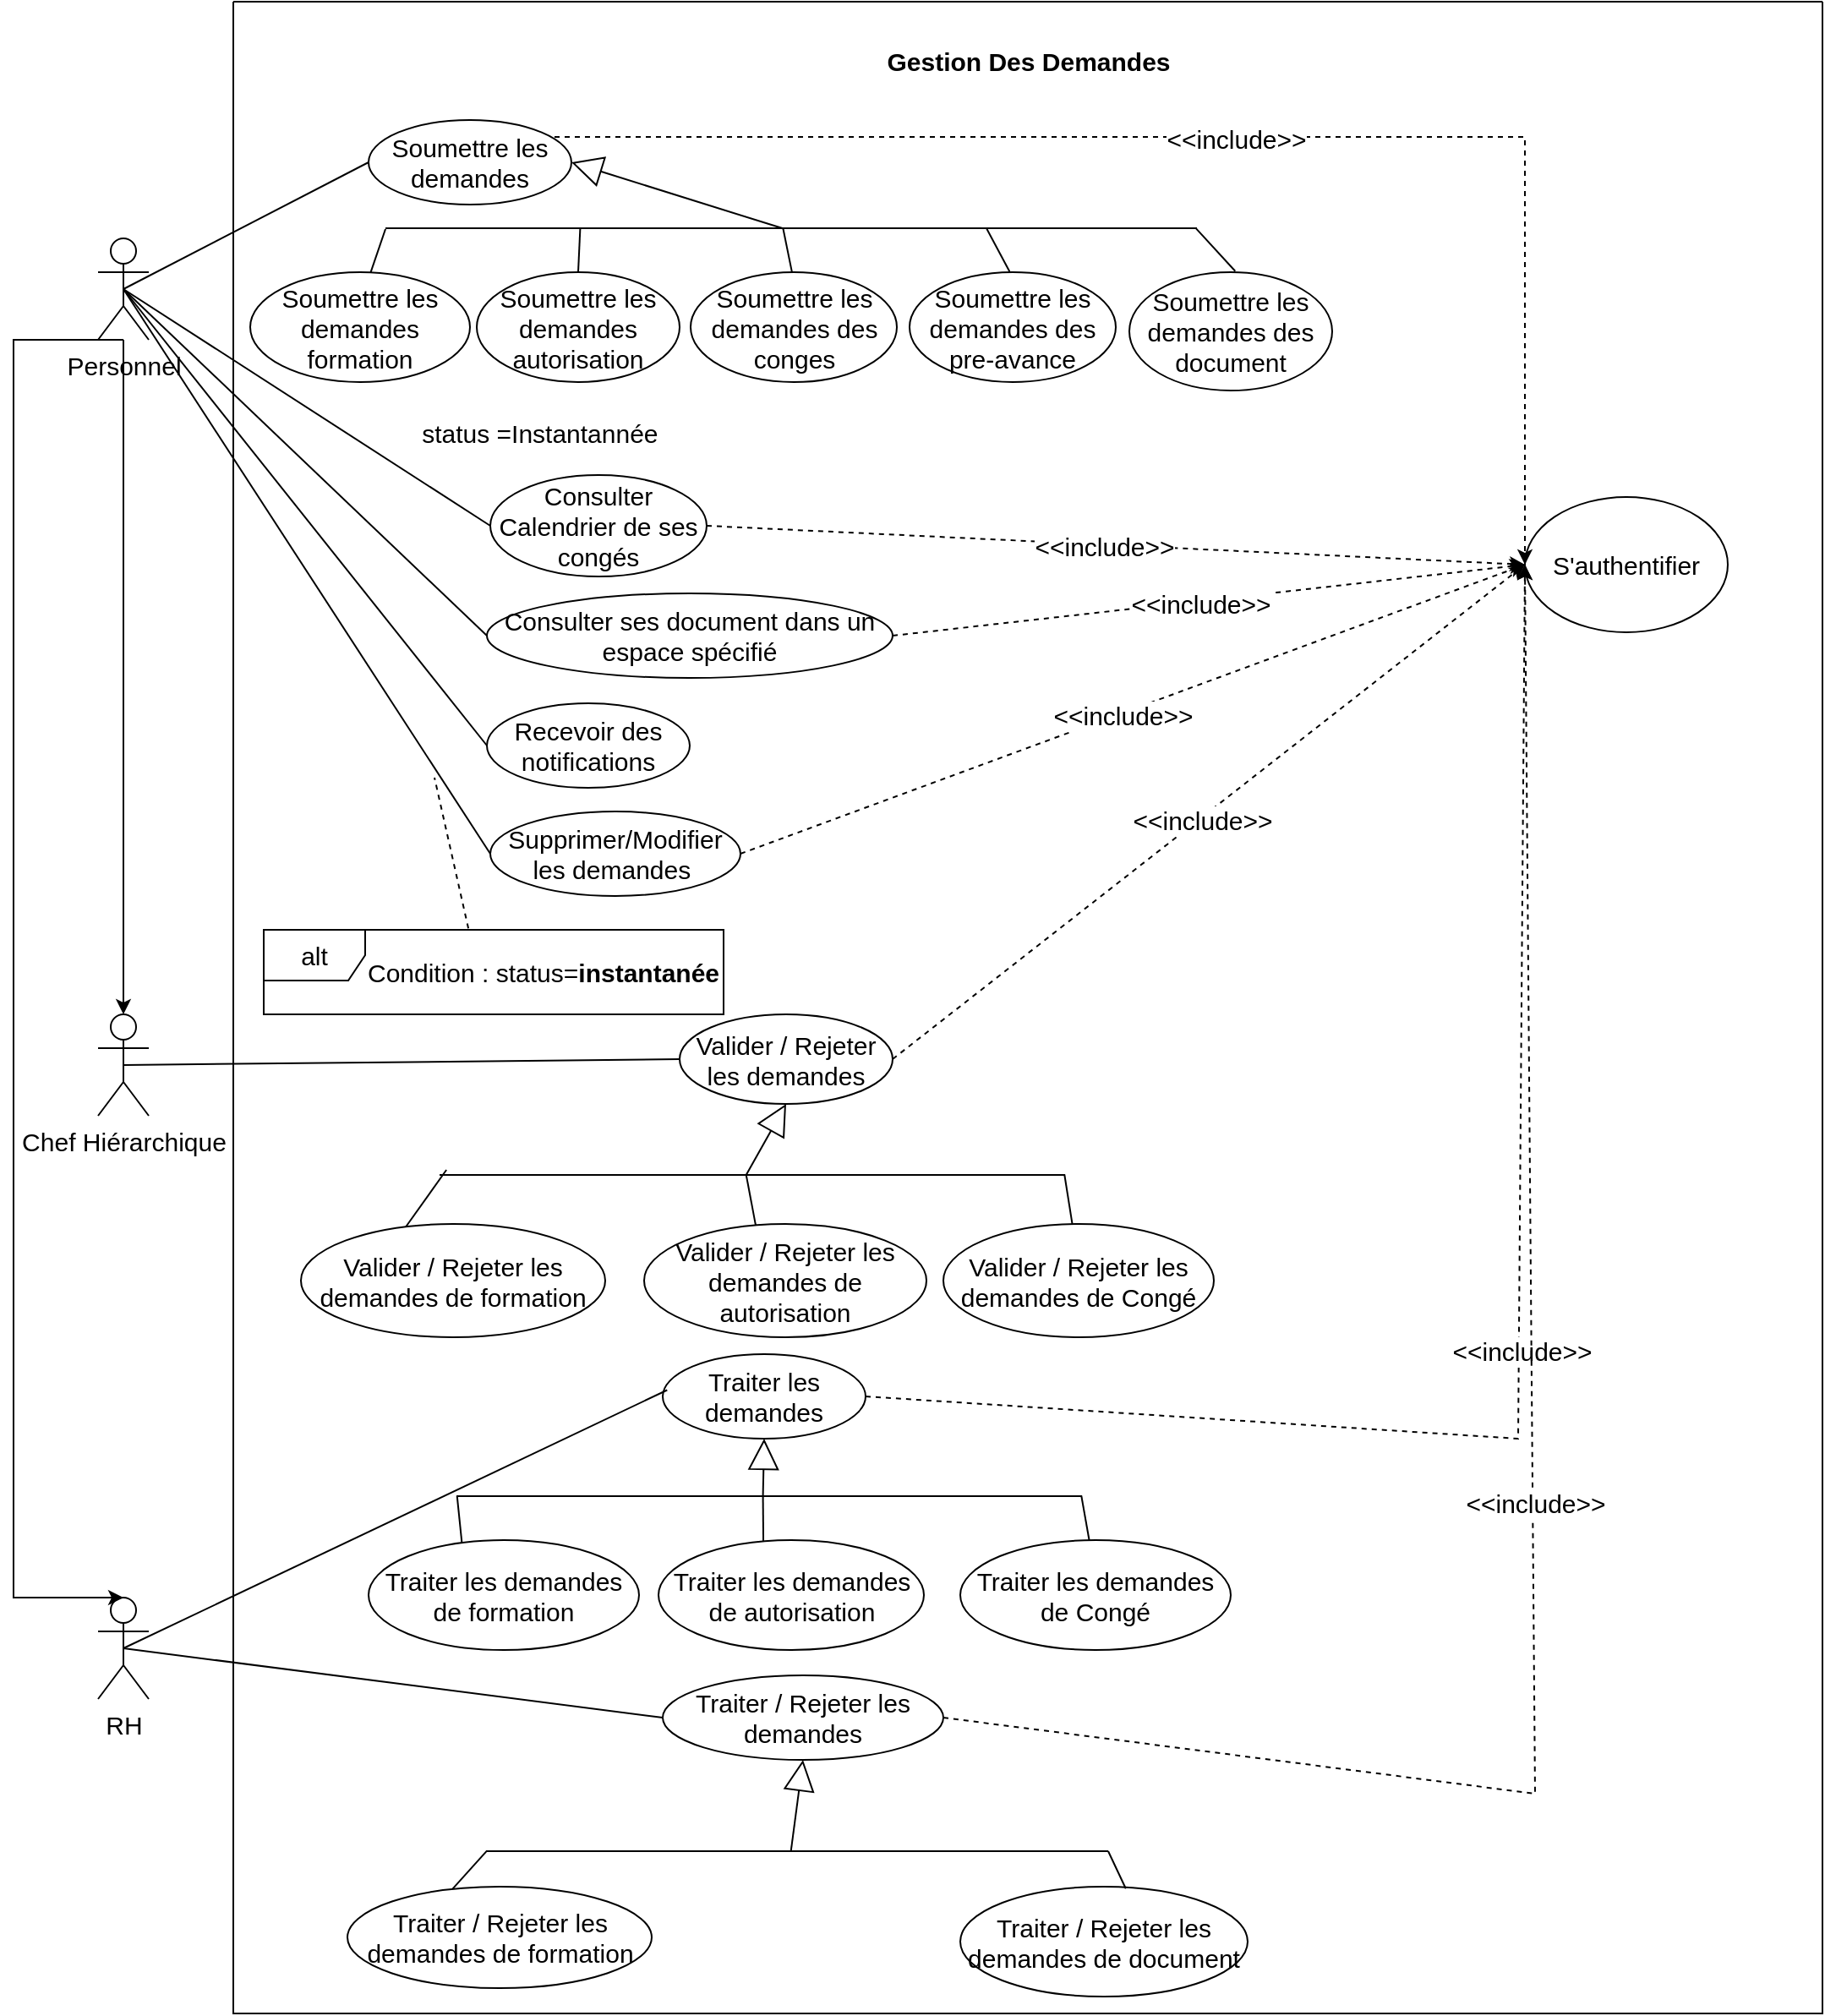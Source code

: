 <mxfile version="27.1.1">
  <diagram name="Page-1" id="Lt9NgJ6ksdfMIbBcGztM">
    <mxGraphModel dx="1426" dy="777" grid="1" gridSize="10" guides="1" tooltips="1" connect="1" arrows="1" fold="1" page="1" pageScale="1" pageWidth="827" pageHeight="1169" math="0" shadow="0">
      <root>
        <mxCell id="0" />
        <mxCell id="1" parent="0" />
        <mxCell id="7EnU6fVMTY-XcDdtGcCP-1" value="" style="swimlane;startSize=0;fontSize=15;" parent="1" vertex="1">
          <mxGeometry x="170" y="70" width="940" height="1190" as="geometry" />
        </mxCell>
        <mxCell id="7EnU6fVMTY-XcDdtGcCP-2" value="Gestion Des Demandes" style="text;html=1;align=center;verticalAlign=middle;resizable=0;points=[];autosize=1;strokeColor=none;fillColor=none;fontStyle=1;fontSize=15;" parent="7EnU6fVMTY-XcDdtGcCP-1" vertex="1">
          <mxGeometry x="380" y="20" width="180" height="30" as="geometry" />
        </mxCell>
        <mxCell id="7EnU6fVMTY-XcDdtGcCP-9" value="Soumettre les demandes des conges" style="ellipse;whiteSpace=wrap;html=1;strokeWidth=1;fontSize=15;" parent="7EnU6fVMTY-XcDdtGcCP-1" vertex="1">
          <mxGeometry x="270.5" y="160" width="122" height="65" as="geometry" />
        </mxCell>
        <mxCell id="7EnU6fVMTY-XcDdtGcCP-10" value="Soumettre les demandes autorisation" style="ellipse;whiteSpace=wrap;html=1;strokeWidth=1;fontSize=15;" parent="7EnU6fVMTY-XcDdtGcCP-1" vertex="1">
          <mxGeometry x="144" y="160" width="120" height="65" as="geometry" />
        </mxCell>
        <mxCell id="7EnU6fVMTY-XcDdtGcCP-11" value="Soumettre les demandes formation" style="ellipse;whiteSpace=wrap;html=1;strokeWidth=1;fontSize=15;" parent="7EnU6fVMTY-XcDdtGcCP-1" vertex="1">
          <mxGeometry x="10" y="160" width="130" height="65" as="geometry" />
        </mxCell>
        <mxCell id="7EnU6fVMTY-XcDdtGcCP-12" value="Soumettre les demandes des pre-avance" style="ellipse;whiteSpace=wrap;html=1;strokeWidth=1;fontSize=15;" parent="7EnU6fVMTY-XcDdtGcCP-1" vertex="1">
          <mxGeometry x="400" y="160" width="122" height="65" as="geometry" />
        </mxCell>
        <mxCell id="7EnU6fVMTY-XcDdtGcCP-13" value="Soumettre les demandes des document" style="ellipse;whiteSpace=wrap;html=1;strokeWidth=1;fontSize=15;" parent="7EnU6fVMTY-XcDdtGcCP-1" vertex="1">
          <mxGeometry x="530" y="160" width="120" height="70" as="geometry" />
        </mxCell>
        <mxCell id="7EnU6fVMTY-XcDdtGcCP-14" value="Soumettre les demandes" style="ellipse;whiteSpace=wrap;html=1;fontSize=15;" parent="7EnU6fVMTY-XcDdtGcCP-1" vertex="1">
          <mxGeometry x="80" y="70" width="120" height="50" as="geometry" />
        </mxCell>
        <mxCell id="7EnU6fVMTY-XcDdtGcCP-16" value="" style="endArrow=block;endSize=16;endFill=0;html=1;rounded=0;exitX=0.49;exitY=0.52;exitDx=0;exitDy=0;exitPerimeter=0;entryX=1;entryY=0.5;entryDx=0;entryDy=0;strokeWidth=1;fontSize=15;" parent="7EnU6fVMTY-XcDdtGcCP-1" source="7EnU6fVMTY-XcDdtGcCP-17" target="7EnU6fVMTY-XcDdtGcCP-14" edge="1">
          <mxGeometry x="0.087" y="10" width="160" relative="1" as="geometry">
            <mxPoint x="334" y="250" as="sourcePoint" />
            <mxPoint x="191" y="110" as="targetPoint" />
            <mxPoint as="offset" />
          </mxGeometry>
        </mxCell>
        <mxCell id="7EnU6fVMTY-XcDdtGcCP-17" value="" style="line;strokeWidth=1;fillColor=none;align=left;verticalAlign=middle;spacingTop=-1;spacingLeft=3;spacingRight=3;rotatable=0;labelPosition=right;points=[];portConstraint=eastwest;strokeColor=inherit;fontSize=15;" parent="7EnU6fVMTY-XcDdtGcCP-1" vertex="1">
          <mxGeometry x="90" y="130" width="480" height="8" as="geometry" />
        </mxCell>
        <mxCell id="7EnU6fVMTY-XcDdtGcCP-21" value="" style="endArrow=none;html=1;rounded=0;entryX=0.49;entryY=0.52;entryDx=0;entryDy=0;entryPerimeter=0;exitX=0.491;exitY=-0.005;exitDx=0;exitDy=0;exitPerimeter=0;fontSize=15;" parent="7EnU6fVMTY-XcDdtGcCP-1" source="7EnU6fVMTY-XcDdtGcCP-9" target="7EnU6fVMTY-XcDdtGcCP-17" edge="1">
          <mxGeometry width="50" height="50" relative="1" as="geometry">
            <mxPoint x="270" y="210" as="sourcePoint" />
            <mxPoint x="320" y="160" as="targetPoint" />
          </mxGeometry>
        </mxCell>
        <mxCell id="7EnU6fVMTY-XcDdtGcCP-22" value="" style="endArrow=none;html=1;rounded=0;entryX=0;entryY=0.56;entryDx=0;entryDy=0;entryPerimeter=0;exitX=0.548;exitY=0.003;exitDx=0;exitDy=0;exitPerimeter=0;fontSize=15;" parent="7EnU6fVMTY-XcDdtGcCP-1" source="7EnU6fVMTY-XcDdtGcCP-11" target="7EnU6fVMTY-XcDdtGcCP-17" edge="1">
          <mxGeometry width="50" height="50" relative="1" as="geometry">
            <mxPoint x="110" y="220" as="sourcePoint" />
            <mxPoint x="160" y="170" as="targetPoint" />
          </mxGeometry>
        </mxCell>
        <mxCell id="7EnU6fVMTY-XcDdtGcCP-23" value="" style="endArrow=none;html=1;rounded=0;entryX=0.24;entryY=0.5;entryDx=0;entryDy=0;entryPerimeter=0;exitX=0.5;exitY=0;exitDx=0;exitDy=0;fontSize=15;" parent="7EnU6fVMTY-XcDdtGcCP-1" source="7EnU6fVMTY-XcDdtGcCP-10" target="7EnU6fVMTY-XcDdtGcCP-17" edge="1">
          <mxGeometry width="50" height="50" relative="1" as="geometry">
            <mxPoint x="290" y="220" as="sourcePoint" />
            <mxPoint x="340" y="170" as="targetPoint" />
          </mxGeometry>
        </mxCell>
        <mxCell id="7EnU6fVMTY-XcDdtGcCP-24" value="" style="endArrow=none;html=1;rounded=0;entryX=0.999;entryY=0.522;entryDx=0;entryDy=0;entryPerimeter=0;exitX=0.522;exitY=-0.009;exitDx=0;exitDy=0;exitPerimeter=0;fontSize=15;" parent="7EnU6fVMTY-XcDdtGcCP-1" source="7EnU6fVMTY-XcDdtGcCP-13" target="7EnU6fVMTY-XcDdtGcCP-17" edge="1">
          <mxGeometry width="50" height="50" relative="1" as="geometry">
            <mxPoint x="490" y="200" as="sourcePoint" />
            <mxPoint x="540" y="150" as="targetPoint" />
          </mxGeometry>
        </mxCell>
        <mxCell id="7EnU6fVMTY-XcDdtGcCP-25" value="" style="endArrow=none;html=1;rounded=0;entryX=0.741;entryY=0.546;entryDx=0;entryDy=0;entryPerimeter=0;exitX=0.485;exitY=-0.006;exitDx=0;exitDy=0;exitPerimeter=0;fontSize=15;" parent="7EnU6fVMTY-XcDdtGcCP-1" source="7EnU6fVMTY-XcDdtGcCP-12" target="7EnU6fVMTY-XcDdtGcCP-17" edge="1">
          <mxGeometry width="50" height="50" relative="1" as="geometry">
            <mxPoint x="400" y="200" as="sourcePoint" />
            <mxPoint x="450" y="150" as="targetPoint" />
          </mxGeometry>
        </mxCell>
        <mxCell id="7EnU6fVMTY-XcDdtGcCP-26" value="Supprimer/Modifier les demandes&amp;nbsp;" style="ellipse;whiteSpace=wrap;html=1;fontSize=15;" parent="7EnU6fVMTY-XcDdtGcCP-1" vertex="1">
          <mxGeometry x="152" y="479" width="148" height="50" as="geometry" />
        </mxCell>
        <mxCell id="7EnU6fVMTY-XcDdtGcCP-28" value="alt" style="shape=umlFrame;whiteSpace=wrap;html=1;pointerEvents=0;fontSize=15;" parent="7EnU6fVMTY-XcDdtGcCP-1" vertex="1">
          <mxGeometry x="18" y="549" width="272" height="50" as="geometry" />
        </mxCell>
        <mxCell id="7EnU6fVMTY-XcDdtGcCP-29" value="status =Instantannée&amp;nbsp;" style="text;html=1;align=center;verticalAlign=middle;resizable=0;points=[];autosize=1;strokeColor=none;fillColor=none;fontSize=15;" parent="7EnU6fVMTY-XcDdtGcCP-1" vertex="1">
          <mxGeometry x="97.5" y="240" width="170" height="30" as="geometry" />
        </mxCell>
        <mxCell id="7EnU6fVMTY-XcDdtGcCP-30" value="Condition : status=&lt;strong data-start=&quot;25&quot; data-end=&quot;48&quot;&gt;instantanée&lt;/strong&gt;" style="text;html=1;align=center;verticalAlign=middle;resizable=0;points=[];autosize=1;strokeColor=none;fillColor=none;fontSize=15;" parent="7EnU6fVMTY-XcDdtGcCP-1" vertex="1">
          <mxGeometry x="67.5" y="559" width="230" height="30" as="geometry" />
        </mxCell>
        <mxCell id="7EnU6fVMTY-XcDdtGcCP-31" value="" style="endArrow=none;dashed=1;html=1;rounded=0;exitX=0.445;exitY=-0.017;exitDx=0;exitDy=0;exitPerimeter=0;fontSize=15;" parent="7EnU6fVMTY-XcDdtGcCP-1" source="7EnU6fVMTY-XcDdtGcCP-28" edge="1">
          <mxGeometry width="50" height="50" relative="1" as="geometry">
            <mxPoint x="118.575" y="552.55" as="sourcePoint" />
            <mxPoint x="119" y="459" as="targetPoint" />
          </mxGeometry>
        </mxCell>
        <mxCell id="7EnU6fVMTY-XcDdtGcCP-34" value="Valider / Rejeter les demandes" style="ellipse;whiteSpace=wrap;html=1;fontSize=15;" parent="7EnU6fVMTY-XcDdtGcCP-1" vertex="1">
          <mxGeometry x="264" y="599" width="126" height="53" as="geometry" />
        </mxCell>
        <mxCell id="7EnU6fVMTY-XcDdtGcCP-35" value="Valider / Rejeter les demandes de formation" style="ellipse;whiteSpace=wrap;html=1;strokeWidth=1;fontSize=15;" parent="7EnU6fVMTY-XcDdtGcCP-1" vertex="1">
          <mxGeometry x="40" y="723" width="180" height="67" as="geometry" />
        </mxCell>
        <mxCell id="7EnU6fVMTY-XcDdtGcCP-36" value="Valider / Rejeter les demandes de autorisation" style="ellipse;whiteSpace=wrap;html=1;strokeWidth=1;fontSize=15;" parent="7EnU6fVMTY-XcDdtGcCP-1" vertex="1">
          <mxGeometry x="243" y="723" width="167" height="67" as="geometry" />
        </mxCell>
        <mxCell id="7EnU6fVMTY-XcDdtGcCP-37" value="Valider / Rejeter les demandes de Congé" style="ellipse;whiteSpace=wrap;html=1;strokeWidth=1;fontSize=15;" parent="7EnU6fVMTY-XcDdtGcCP-1" vertex="1">
          <mxGeometry x="420" y="723" width="160" height="67" as="geometry" />
        </mxCell>
        <mxCell id="7EnU6fVMTY-XcDdtGcCP-39" value="" style="endArrow=block;endSize=16;endFill=0;html=1;rounded=0;exitX=0.49;exitY=0.52;exitDx=0;exitDy=0;exitPerimeter=0;entryX=0.5;entryY=1;entryDx=0;entryDy=0;strokeWidth=1;fontSize=15;" parent="7EnU6fVMTY-XcDdtGcCP-1" source="7EnU6fVMTY-XcDdtGcCP-40" target="7EnU6fVMTY-XcDdtGcCP-34" edge="1">
          <mxGeometry x="0.087" y="10" width="160" relative="1" as="geometry">
            <mxPoint x="374" y="808" as="sourcePoint" />
            <mxPoint x="240" y="653" as="targetPoint" />
            <mxPoint as="offset" />
          </mxGeometry>
        </mxCell>
        <mxCell id="7EnU6fVMTY-XcDdtGcCP-40" value="" style="line;strokeWidth=1;fillColor=none;align=left;verticalAlign=middle;spacingTop=-1;spacingLeft=3;spacingRight=3;rotatable=0;labelPosition=right;points=[];portConstraint=eastwest;strokeColor=inherit;fontSize=15;" parent="7EnU6fVMTY-XcDdtGcCP-1" vertex="1">
          <mxGeometry x="122" y="690" width="370" height="8" as="geometry" />
        </mxCell>
        <mxCell id="7EnU6fVMTY-XcDdtGcCP-41" value="" style="endArrow=none;html=1;rounded=0;entryX=0.011;entryY=0.125;entryDx=0;entryDy=0;entryPerimeter=0;exitX=0.345;exitY=0.024;exitDx=0;exitDy=0;exitPerimeter=0;fontSize=15;" parent="7EnU6fVMTY-XcDdtGcCP-1" source="7EnU6fVMTY-XcDdtGcCP-35" edge="1" target="7EnU6fVMTY-XcDdtGcCP-40">
          <mxGeometry width="50" height="50" relative="1" as="geometry">
            <mxPoint x="121.9" y="723.35" as="sourcePoint" />
            <mxPoint x="122.37" y="676.968" as="targetPoint" />
          </mxGeometry>
        </mxCell>
        <mxCell id="7EnU6fVMTY-XcDdtGcCP-42" value="" style="endArrow=none;html=1;rounded=0;entryX=0.49;entryY=0.453;entryDx=0;entryDy=0;entryPerimeter=0;exitX=0.395;exitY=0.008;exitDx=0;exitDy=0;exitPerimeter=0;fontSize=15;" parent="7EnU6fVMTY-XcDdtGcCP-1" source="7EnU6fVMTY-XcDdtGcCP-36" target="7EnU6fVMTY-XcDdtGcCP-40" edge="1">
          <mxGeometry width="50" height="50" relative="1" as="geometry">
            <mxPoint x="290" y="733" as="sourcePoint" />
            <mxPoint x="340" y="683" as="targetPoint" />
          </mxGeometry>
        </mxCell>
        <mxCell id="7EnU6fVMTY-XcDdtGcCP-43" value="" style="endArrow=none;html=1;rounded=0;entryX=0.999;entryY=0.468;entryDx=0;entryDy=0;entryPerimeter=0;exitX=0.477;exitY=0.004;exitDx=0;exitDy=0;exitPerimeter=0;fontSize=15;" parent="7EnU6fVMTY-XcDdtGcCP-1" source="7EnU6fVMTY-XcDdtGcCP-37" target="7EnU6fVMTY-XcDdtGcCP-40" edge="1">
          <mxGeometry width="50" height="50" relative="1" as="geometry">
            <mxPoint x="400" y="753" as="sourcePoint" />
            <mxPoint x="450" y="703" as="targetPoint" />
          </mxGeometry>
        </mxCell>
        <mxCell id="7EnU6fVMTY-XcDdtGcCP-73" value="Consulter ses document dans un espace spécifié" style="ellipse;whiteSpace=wrap;html=1;fontSize=15;" parent="7EnU6fVMTY-XcDdtGcCP-1" vertex="1">
          <mxGeometry x="150" y="350" width="240" height="50" as="geometry" />
        </mxCell>
        <mxCell id="7EnU6fVMTY-XcDdtGcCP-75" value="Consulter Calendrier de ses congés" style="ellipse;whiteSpace=wrap;html=1;fontSize=15;" parent="7EnU6fVMTY-XcDdtGcCP-1" vertex="1">
          <mxGeometry x="152" y="280" width="128" height="60" as="geometry" />
        </mxCell>
        <mxCell id="UZjMgLC4V3N_uxSj26jg-1" value="S&#39;authentifier" style="ellipse;whiteSpace=wrap;html=1;fontSize=15;" parent="7EnU6fVMTY-XcDdtGcCP-1" vertex="1">
          <mxGeometry x="764" y="293" width="120" height="80" as="geometry" />
        </mxCell>
        <mxCell id="UZjMgLC4V3N_uxSj26jg-2" value="" style="endArrow=classic;dashed=1;html=1;rounded=0;endFill=1;entryX=0;entryY=0.5;entryDx=0;entryDy=0;fontSize=15;" parent="7EnU6fVMTY-XcDdtGcCP-1" target="UZjMgLC4V3N_uxSj26jg-1" edge="1">
          <mxGeometry width="50" height="50" relative="1" as="geometry">
            <mxPoint x="190" y="80" as="sourcePoint" />
            <mxPoint x="704" y="313" as="targetPoint" />
            <Array as="points">
              <mxPoint x="764" y="80" />
            </Array>
          </mxGeometry>
        </mxCell>
        <mxCell id="UZjMgLC4V3N_uxSj26jg-3" value="&amp;lt;&amp;lt;include&amp;gt;&amp;gt;" style="edgeLabel;html=1;align=center;verticalAlign=middle;resizable=0;points=[];fontSize=15;" parent="UZjMgLC4V3N_uxSj26jg-2" vertex="1" connectable="0">
          <mxGeometry x="-0.027" y="-1" relative="1" as="geometry">
            <mxPoint as="offset" />
          </mxGeometry>
        </mxCell>
        <mxCell id="UZjMgLC4V3N_uxSj26jg-4" value="" style="endArrow=classic;dashed=1;html=1;rounded=0;exitX=1;exitY=0.5;exitDx=0;exitDy=0;endFill=1;entryX=0;entryY=0.5;entryDx=0;entryDy=0;fontSize=15;" parent="7EnU6fVMTY-XcDdtGcCP-1" source="7EnU6fVMTY-XcDdtGcCP-75" target="UZjMgLC4V3N_uxSj26jg-1" edge="1">
          <mxGeometry width="50" height="50" relative="1" as="geometry">
            <mxPoint x="658" y="423" as="sourcePoint" />
            <mxPoint x="770" y="371" as="targetPoint" />
          </mxGeometry>
        </mxCell>
        <mxCell id="UZjMgLC4V3N_uxSj26jg-5" value="&amp;lt;&amp;lt;include&amp;gt;&amp;gt;" style="edgeLabel;html=1;align=center;verticalAlign=middle;resizable=0;points=[];fontSize=15;" parent="UZjMgLC4V3N_uxSj26jg-4" vertex="1" connectable="0">
          <mxGeometry x="-0.027" y="-1" relative="1" as="geometry">
            <mxPoint as="offset" />
          </mxGeometry>
        </mxCell>
        <mxCell id="UZjMgLC4V3N_uxSj26jg-6" value="" style="endArrow=classic;dashed=1;html=1;rounded=0;exitX=1;exitY=0.5;exitDx=0;exitDy=0;endFill=1;fontSize=15;" parent="7EnU6fVMTY-XcDdtGcCP-1" source="7EnU6fVMTY-XcDdtGcCP-73" edge="1">
          <mxGeometry width="50" height="50" relative="1" as="geometry">
            <mxPoint x="658" y="558" as="sourcePoint" />
            <mxPoint x="764" y="333" as="targetPoint" />
          </mxGeometry>
        </mxCell>
        <mxCell id="UZjMgLC4V3N_uxSj26jg-7" value="&amp;lt;&amp;lt;include&amp;gt;&amp;gt;" style="edgeLabel;html=1;align=center;verticalAlign=middle;resizable=0;points=[];fontSize=15;" parent="UZjMgLC4V3N_uxSj26jg-6" vertex="1" connectable="0">
          <mxGeometry x="-0.027" y="-1" relative="1" as="geometry">
            <mxPoint as="offset" />
          </mxGeometry>
        </mxCell>
        <mxCell id="UZjMgLC4V3N_uxSj26jg-8" value="" style="endArrow=classic;dashed=1;html=1;rounded=0;exitX=1;exitY=0.5;exitDx=0;exitDy=0;endFill=1;entryX=0;entryY=0.5;entryDx=0;entryDy=0;fontSize=15;" parent="7EnU6fVMTY-XcDdtGcCP-1" source="7EnU6fVMTY-XcDdtGcCP-26" target="UZjMgLC4V3N_uxSj26jg-1" edge="1">
          <mxGeometry width="50" height="50" relative="1" as="geometry">
            <mxPoint x="640" y="635" as="sourcePoint" />
            <mxPoint x="900" y="433" as="targetPoint" />
          </mxGeometry>
        </mxCell>
        <mxCell id="UZjMgLC4V3N_uxSj26jg-9" value="&amp;lt;&amp;lt;include&amp;gt;&amp;gt;" style="edgeLabel;html=1;align=center;verticalAlign=middle;resizable=0;points=[];fontSize=15;" parent="UZjMgLC4V3N_uxSj26jg-8" vertex="1" connectable="0">
          <mxGeometry x="-0.027" y="-1" relative="1" as="geometry">
            <mxPoint as="offset" />
          </mxGeometry>
        </mxCell>
        <mxCell id="UZjMgLC4V3N_uxSj26jg-10" value="" style="endArrow=classic;dashed=1;html=1;rounded=0;exitX=1;exitY=0.5;exitDx=0;exitDy=0;endFill=1;entryX=0;entryY=0.5;entryDx=0;entryDy=0;fontSize=15;" parent="7EnU6fVMTY-XcDdtGcCP-1" source="7EnU6fVMTY-XcDdtGcCP-34" target="UZjMgLC4V3N_uxSj26jg-1" edge="1">
          <mxGeometry width="50" height="50" relative="1" as="geometry">
            <mxPoint x="670" y="592" as="sourcePoint" />
            <mxPoint x="1162" y="480" as="targetPoint" />
          </mxGeometry>
        </mxCell>
        <mxCell id="UZjMgLC4V3N_uxSj26jg-11" value="&amp;lt;&amp;lt;include&amp;gt;&amp;gt;" style="edgeLabel;html=1;align=center;verticalAlign=middle;resizable=0;points=[];fontSize=15;" parent="UZjMgLC4V3N_uxSj26jg-10" vertex="1" connectable="0">
          <mxGeometry x="-0.027" y="-1" relative="1" as="geometry">
            <mxPoint as="offset" />
          </mxGeometry>
        </mxCell>
        <mxCell id="UZjMgLC4V3N_uxSj26jg-12" value="" style="endArrow=classic;dashed=1;html=1;rounded=0;exitX=1;exitY=0.5;exitDx=0;exitDy=0;endFill=1;entryX=0;entryY=0.5;entryDx=0;entryDy=0;fontSize=15;" parent="7EnU6fVMTY-XcDdtGcCP-1" source="7EnU6fVMTY-XcDdtGcCP-44" target="UZjMgLC4V3N_uxSj26jg-1" edge="1">
          <mxGeometry width="50" height="50" relative="1" as="geometry">
            <mxPoint x="730" y="725" as="sourcePoint" />
            <mxPoint x="1130" y="440" as="targetPoint" />
            <Array as="points">
              <mxPoint x="760" y="850" />
            </Array>
          </mxGeometry>
        </mxCell>
        <mxCell id="UZjMgLC4V3N_uxSj26jg-13" value="&amp;lt;&amp;lt;include&amp;gt;&amp;gt;" style="edgeLabel;html=1;align=center;verticalAlign=middle;resizable=0;points=[];fontSize=15;" parent="UZjMgLC4V3N_uxSj26jg-12" vertex="1" connectable="0">
          <mxGeometry x="-0.027" y="-1" relative="1" as="geometry">
            <mxPoint as="offset" />
          </mxGeometry>
        </mxCell>
        <mxCell id="UZjMgLC4V3N_uxSj26jg-14" value="" style="endArrow=classic;dashed=1;html=1;rounded=0;exitX=1;exitY=0.5;exitDx=0;exitDy=0;endFill=1;entryX=0;entryY=0.5;entryDx=0;entryDy=0;fontSize=15;" parent="7EnU6fVMTY-XcDdtGcCP-1" source="7EnU6fVMTY-XcDdtGcCP-63" target="UZjMgLC4V3N_uxSj26jg-1" edge="1">
          <mxGeometry width="50" height="50" relative="1" as="geometry">
            <mxPoint x="550" y="1295" as="sourcePoint" />
            <mxPoint x="950" y="1010" as="targetPoint" />
            <Array as="points">
              <mxPoint x="770" y="1060" />
            </Array>
          </mxGeometry>
        </mxCell>
        <mxCell id="UZjMgLC4V3N_uxSj26jg-15" value="&amp;lt;&amp;lt;include&amp;gt;&amp;gt;" style="edgeLabel;html=1;align=center;verticalAlign=middle;resizable=0;points=[];fontSize=15;" parent="UZjMgLC4V3N_uxSj26jg-14" vertex="1" connectable="0">
          <mxGeometry x="-0.027" y="-1" relative="1" as="geometry">
            <mxPoint as="offset" />
          </mxGeometry>
        </mxCell>
        <mxCell id="UZjMgLC4V3N_uxSj26jg-16" value="Recevoir des notifications" style="ellipse;whiteSpace=wrap;html=1;fontSize=15;" parent="7EnU6fVMTY-XcDdtGcCP-1" vertex="1">
          <mxGeometry x="150" y="415" width="120" height="50" as="geometry" />
        </mxCell>
        <mxCell id="7EnU6fVMTY-XcDdtGcCP-44" value="Traiter les demandes" style="ellipse;whiteSpace=wrap;html=1;fontSize=15;" parent="7EnU6fVMTY-XcDdtGcCP-1" vertex="1">
          <mxGeometry x="254" y="800" width="120" height="50" as="geometry" />
        </mxCell>
        <mxCell id="7EnU6fVMTY-XcDdtGcCP-45" value="Traiter&amp;nbsp;les demandes de formation" style="ellipse;whiteSpace=wrap;html=1;strokeWidth=1;fontSize=15;" parent="7EnU6fVMTY-XcDdtGcCP-1" vertex="1">
          <mxGeometry x="80" y="910" width="160" height="65" as="geometry" />
        </mxCell>
        <mxCell id="7EnU6fVMTY-XcDdtGcCP-46" value="Traiter&amp;nbsp;les demandes de autorisation" style="ellipse;whiteSpace=wrap;html=1;strokeWidth=1;fontSize=15;" parent="7EnU6fVMTY-XcDdtGcCP-1" vertex="1">
          <mxGeometry x="251.5" y="910" width="157" height="65" as="geometry" />
        </mxCell>
        <mxCell id="7EnU6fVMTY-XcDdtGcCP-47" value="Traiter&amp;nbsp;les demandes de Congé" style="ellipse;whiteSpace=wrap;html=1;strokeWidth=1;fontSize=15;" parent="7EnU6fVMTY-XcDdtGcCP-1" vertex="1">
          <mxGeometry x="430" y="910" width="160" height="65" as="geometry" />
        </mxCell>
        <mxCell id="7EnU6fVMTY-XcDdtGcCP-48" value="" style="endArrow=block;endSize=16;endFill=0;html=1;rounded=0;exitX=0.49;exitY=0.52;exitDx=0;exitDy=0;exitPerimeter=0;entryX=0.5;entryY=1;entryDx=0;entryDy=0;strokeWidth=1;fontSize=15;" parent="7EnU6fVMTY-XcDdtGcCP-1" source="7EnU6fVMTY-XcDdtGcCP-49" target="7EnU6fVMTY-XcDdtGcCP-44" edge="1">
          <mxGeometry x="0.087" y="10" width="160" relative="1" as="geometry">
            <mxPoint x="384" y="1015" as="sourcePoint" />
            <mxPoint x="250" y="860" as="targetPoint" />
            <mxPoint as="offset" />
          </mxGeometry>
        </mxCell>
        <mxCell id="7EnU6fVMTY-XcDdtGcCP-49" value="" style="line;strokeWidth=1;fillColor=none;align=left;verticalAlign=middle;spacingTop=-1;spacingLeft=3;spacingRight=3;rotatable=0;labelPosition=right;points=[];portConstraint=eastwest;strokeColor=inherit;fontSize=15;" parent="7EnU6fVMTY-XcDdtGcCP-1" vertex="1">
          <mxGeometry x="132" y="880" width="370" height="8" as="geometry" />
        </mxCell>
        <mxCell id="7EnU6fVMTY-XcDdtGcCP-50" value="" style="endArrow=none;html=1;rounded=0;entryX=0.001;entryY=0.496;entryDx=0;entryDy=0;entryPerimeter=0;exitX=0.345;exitY=0.024;exitDx=0;exitDy=0;exitPerimeter=0;fontSize=15;" parent="7EnU6fVMTY-XcDdtGcCP-1" source="7EnU6fVMTY-XcDdtGcCP-45" edge="1">
          <mxGeometry width="50" height="50" relative="1" as="geometry">
            <mxPoint x="131.9" y="930.35" as="sourcePoint" />
            <mxPoint x="132.37" y="883.968" as="targetPoint" />
          </mxGeometry>
        </mxCell>
        <mxCell id="7EnU6fVMTY-XcDdtGcCP-51" value="" style="endArrow=none;html=1;rounded=0;entryX=0.49;entryY=0.453;entryDx=0;entryDy=0;entryPerimeter=0;exitX=0.395;exitY=0.008;exitDx=0;exitDy=0;exitPerimeter=0;fontSize=15;" parent="7EnU6fVMTY-XcDdtGcCP-1" source="7EnU6fVMTY-XcDdtGcCP-46" target="7EnU6fVMTY-XcDdtGcCP-49" edge="1">
          <mxGeometry width="50" height="50" relative="1" as="geometry">
            <mxPoint x="300" y="940" as="sourcePoint" />
            <mxPoint x="350" y="890" as="targetPoint" />
          </mxGeometry>
        </mxCell>
        <mxCell id="7EnU6fVMTY-XcDdtGcCP-52" value="" style="endArrow=none;html=1;rounded=0;entryX=0.999;entryY=0.468;entryDx=0;entryDy=0;entryPerimeter=0;exitX=0.477;exitY=0.004;exitDx=0;exitDy=0;exitPerimeter=0;fontSize=15;" parent="7EnU6fVMTY-XcDdtGcCP-1" source="7EnU6fVMTY-XcDdtGcCP-47" target="7EnU6fVMTY-XcDdtGcCP-49" edge="1">
          <mxGeometry width="50" height="50" relative="1" as="geometry">
            <mxPoint x="410" y="960" as="sourcePoint" />
            <mxPoint x="460" y="910" as="targetPoint" />
          </mxGeometry>
        </mxCell>
        <mxCell id="7EnU6fVMTY-XcDdtGcCP-63" value="Traiter / Rejeter les demandes" style="ellipse;whiteSpace=wrap;html=1;fontSize=15;" parent="7EnU6fVMTY-XcDdtGcCP-1" vertex="1">
          <mxGeometry x="254" y="990" width="166" height="50" as="geometry" />
        </mxCell>
        <mxCell id="7EnU6fVMTY-XcDdtGcCP-64" value="Traiter&amp;nbsp;/ Rejeter les demandes de formation" style="ellipse;whiteSpace=wrap;html=1;strokeWidth=1;fontSize=15;" parent="7EnU6fVMTY-XcDdtGcCP-1" vertex="1">
          <mxGeometry x="67.5" y="1115" width="180" height="60" as="geometry" />
        </mxCell>
        <mxCell id="7EnU6fVMTY-XcDdtGcCP-65" value="Traiter&amp;nbsp;/ Rejeter les demandes de document" style="ellipse;whiteSpace=wrap;html=1;strokeWidth=1;fontSize=15;" parent="7EnU6fVMTY-XcDdtGcCP-1" vertex="1">
          <mxGeometry x="430" y="1115" width="170" height="65" as="geometry" />
        </mxCell>
        <mxCell id="7EnU6fVMTY-XcDdtGcCP-67" value="" style="endArrow=block;endSize=16;endFill=0;html=1;rounded=0;exitX=0.49;exitY=0.52;exitDx=0;exitDy=0;exitPerimeter=0;strokeWidth=1;fontSize=15;entryX=0.5;entryY=1;entryDx=0;entryDy=0;" parent="7EnU6fVMTY-XcDdtGcCP-1" source="7EnU6fVMTY-XcDdtGcCP-68" target="7EnU6fVMTY-XcDdtGcCP-63" edge="1">
          <mxGeometry x="0.087" y="10" width="160" relative="1" as="geometry">
            <mxPoint x="384" y="1260" as="sourcePoint" />
            <mxPoint x="321.973" y="1165" as="targetPoint" />
            <mxPoint as="offset" />
          </mxGeometry>
        </mxCell>
        <mxCell id="7EnU6fVMTY-XcDdtGcCP-68" value="" style="line;strokeWidth=1;fillColor=none;align=left;verticalAlign=middle;spacingTop=-1;spacingLeft=3;spacingRight=3;rotatable=0;labelPosition=right;points=[];portConstraint=eastwest;strokeColor=inherit;fontSize=15;" parent="7EnU6fVMTY-XcDdtGcCP-1" vertex="1">
          <mxGeometry x="149.5" y="1090" width="368" height="8" as="geometry" />
        </mxCell>
        <mxCell id="7EnU6fVMTY-XcDdtGcCP-69" value="" style="endArrow=none;html=1;rounded=0;entryX=0.001;entryY=0.496;entryDx=0;entryDy=0;entryPerimeter=0;exitX=0.345;exitY=0.024;exitDx=0;exitDy=0;exitPerimeter=0;fontSize=15;" parent="7EnU6fVMTY-XcDdtGcCP-1" source="7EnU6fVMTY-XcDdtGcCP-64" edge="1">
          <mxGeometry width="50" height="50" relative="1" as="geometry">
            <mxPoint x="149.4" y="1140.35" as="sourcePoint" />
            <mxPoint x="149.87" y="1093.968" as="targetPoint" />
          </mxGeometry>
        </mxCell>
        <mxCell id="7EnU6fVMTY-XcDdtGcCP-70" value="" style="endArrow=none;html=1;rounded=0;fontSize=15;exitX=0.576;exitY=0.017;exitDx=0;exitDy=0;exitPerimeter=0;" parent="7EnU6fVMTY-XcDdtGcCP-1" edge="1" source="7EnU6fVMTY-XcDdtGcCP-65">
          <mxGeometry width="50" height="50" relative="1" as="geometry">
            <mxPoint x="517.5" y="1140" as="sourcePoint" />
            <mxPoint x="517.5" y="1094" as="targetPoint" />
          </mxGeometry>
        </mxCell>
        <mxCell id="7EnU6fVMTY-XcDdtGcCP-5" value="RH" style="shape=umlActor;verticalLabelPosition=bottom;verticalAlign=top;html=1;outlineConnect=0;fontSize=15;" parent="7EnU6fVMTY-XcDdtGcCP-1" vertex="1">
          <mxGeometry x="-80" y="944" width="30" height="60" as="geometry" />
        </mxCell>
        <mxCell id="7EnU6fVMTY-XcDdtGcCP-53" value="" style="endArrow=none;html=1;rounded=0;exitX=0.5;exitY=0.5;exitDx=0;exitDy=0;exitPerimeter=0;entryX=0.022;entryY=0.425;entryDx=0;entryDy=0;entryPerimeter=0;startFill=0;fontSize=15;" parent="7EnU6fVMTY-XcDdtGcCP-1" source="7EnU6fVMTY-XcDdtGcCP-5" target="7EnU6fVMTY-XcDdtGcCP-44" edge="1">
          <mxGeometry width="50" height="50" relative="1" as="geometry">
            <mxPoint x="-66" y="833" as="sourcePoint" />
            <mxPoint x="243" y="832" as="targetPoint" />
          </mxGeometry>
        </mxCell>
        <mxCell id="7EnU6fVMTY-XcDdtGcCP-72" value="" style="endArrow=none;html=1;rounded=0;entryX=0;entryY=0.5;entryDx=0;entryDy=0;exitX=0.5;exitY=0.5;exitDx=0;exitDy=0;exitPerimeter=0;startFill=0;fontSize=15;" parent="7EnU6fVMTY-XcDdtGcCP-1" source="7EnU6fVMTY-XcDdtGcCP-5" target="7EnU6fVMTY-XcDdtGcCP-63" edge="1">
          <mxGeometry width="50" height="50" relative="1" as="geometry">
            <mxPoint x="-60" y="975" as="sourcePoint" />
            <mxPoint x="267" y="841" as="targetPoint" />
          </mxGeometry>
        </mxCell>
        <mxCell id="7EnU6fVMTY-XcDdtGcCP-3" value="Personnel" style="shape=umlActor;verticalLabelPosition=bottom;verticalAlign=top;html=1;outlineConnect=0;fontSize=15;" parent="7EnU6fVMTY-XcDdtGcCP-1" vertex="1">
          <mxGeometry x="-80" y="140" width="30" height="60" as="geometry" />
        </mxCell>
        <mxCell id="7EnU6fVMTY-XcDdtGcCP-4" value="Chef Hiérarchique" style="shape=umlActor;verticalLabelPosition=bottom;verticalAlign=top;html=1;outlineConnect=0;fontSize=15;" parent="7EnU6fVMTY-XcDdtGcCP-1" vertex="1">
          <mxGeometry x="-80" y="599" width="30" height="60" as="geometry" />
        </mxCell>
        <mxCell id="7EnU6fVMTY-XcDdtGcCP-15" value="" style="endArrow=none;html=1;rounded=0;exitX=0.5;exitY=0.5;exitDx=0;exitDy=0;exitPerimeter=0;entryX=0;entryY=0.5;entryDx=0;entryDy=0;startFill=0;fontSize=15;" parent="7EnU6fVMTY-XcDdtGcCP-1" source="7EnU6fVMTY-XcDdtGcCP-3" target="7EnU6fVMTY-XcDdtGcCP-14" edge="1">
          <mxGeometry width="50" height="50" relative="1" as="geometry">
            <mxPoint x="270" y="230" as="sourcePoint" />
            <mxPoint x="320" y="180" as="targetPoint" />
          </mxGeometry>
        </mxCell>
        <mxCell id="7EnU6fVMTY-XcDdtGcCP-27" value="" style="endArrow=none;html=1;rounded=0;exitX=0.5;exitY=0.5;exitDx=0;exitDy=0;exitPerimeter=0;entryX=0;entryY=0.5;entryDx=0;entryDy=0;startFill=0;fontSize=15;" parent="7EnU6fVMTY-XcDdtGcCP-1" source="7EnU6fVMTY-XcDdtGcCP-3" target="7EnU6fVMTY-XcDdtGcCP-26" edge="1">
          <mxGeometry width="50" height="50" relative="1" as="geometry">
            <mxPoint x="-65" y="229" as="sourcePoint" />
            <mxPoint x="230" y="449" as="targetPoint" />
          </mxGeometry>
        </mxCell>
        <mxCell id="7EnU6fVMTY-XcDdtGcCP-32" value="" style="endArrow=classic;html=1;rounded=0;entryX=0.5;entryY=0;entryDx=0;entryDy=0;entryPerimeter=0;fontSize=15;" parent="7EnU6fVMTY-XcDdtGcCP-1" source="7EnU6fVMTY-XcDdtGcCP-3" target="7EnU6fVMTY-XcDdtGcCP-4" edge="1">
          <mxGeometry width="50" height="50" relative="1" as="geometry">
            <mxPoint x="-100" y="380" as="sourcePoint" />
            <mxPoint x="-50" y="330" as="targetPoint" />
          </mxGeometry>
        </mxCell>
        <mxCell id="7EnU6fVMTY-XcDdtGcCP-33" value="" style="endArrow=classic;html=1;rounded=0;entryX=0.5;entryY=0;entryDx=0;entryDy=0;entryPerimeter=0;fontSize=15;" parent="7EnU6fVMTY-XcDdtGcCP-1" target="7EnU6fVMTY-XcDdtGcCP-5" edge="1">
          <mxGeometry width="50" height="50" relative="1" as="geometry">
            <mxPoint x="-65" y="200" as="sourcePoint" />
            <mxPoint x="-50" y="709" as="targetPoint" />
            <Array as="points">
              <mxPoint x="-130" y="200" />
              <mxPoint x="-130" y="944" />
            </Array>
          </mxGeometry>
        </mxCell>
        <mxCell id="7EnU6fVMTY-XcDdtGcCP-38" value="" style="endArrow=none;html=1;rounded=0;exitX=0.5;exitY=0.5;exitDx=0;exitDy=0;exitPerimeter=0;entryX=0;entryY=0.5;entryDx=0;entryDy=0;startFill=0;fontSize=15;" parent="7EnU6fVMTY-XcDdtGcCP-1" source="7EnU6fVMTY-XcDdtGcCP-4" target="7EnU6fVMTY-XcDdtGcCP-34" edge="1">
          <mxGeometry width="50" height="50" relative="1" as="geometry">
            <mxPoint x="-60" y="475" as="sourcePoint" />
            <mxPoint x="220" y="660" as="targetPoint" />
          </mxGeometry>
        </mxCell>
        <mxCell id="7EnU6fVMTY-XcDdtGcCP-74" value="" style="endArrow=none;html=1;rounded=0;exitX=0.5;exitY=0.5;exitDx=0;exitDy=0;exitPerimeter=0;entryX=0;entryY=0.5;entryDx=0;entryDy=0;startFill=0;fontSize=15;" parent="7EnU6fVMTY-XcDdtGcCP-1" source="7EnU6fVMTY-XcDdtGcCP-3" target="7EnU6fVMTY-XcDdtGcCP-73" edge="1">
          <mxGeometry width="50" height="50" relative="1" as="geometry">
            <mxPoint x="85" y="450" as="sourcePoint" />
            <mxPoint x="470" y="460" as="targetPoint" />
          </mxGeometry>
        </mxCell>
        <mxCell id="7EnU6fVMTY-XcDdtGcCP-76" value="" style="endArrow=none;html=1;rounded=0;entryX=0;entryY=0.5;entryDx=0;entryDy=0;startFill=0;fontSize=15;" parent="7EnU6fVMTY-XcDdtGcCP-1" target="7EnU6fVMTY-XcDdtGcCP-75" edge="1">
          <mxGeometry width="50" height="50" relative="1" as="geometry">
            <mxPoint x="-65" y="170" as="sourcePoint" />
            <mxPoint x="470" y="410" as="targetPoint" />
          </mxGeometry>
        </mxCell>
        <mxCell id="UZjMgLC4V3N_uxSj26jg-17" value="" style="endArrow=none;html=1;rounded=0;exitX=0.5;exitY=0.5;exitDx=0;exitDy=0;exitPerimeter=0;entryX=0;entryY=0.5;entryDx=0;entryDy=0;startFill=0;fontSize=15;" parent="7EnU6fVMTY-XcDdtGcCP-1" source="7EnU6fVMTY-XcDdtGcCP-3" target="UZjMgLC4V3N_uxSj26jg-16" edge="1">
          <mxGeometry width="50" height="50" relative="1" as="geometry">
            <mxPoint x="110" y="390" as="sourcePoint" />
            <mxPoint x="325" y="595" as="targetPoint" />
          </mxGeometry>
        </mxCell>
      </root>
    </mxGraphModel>
  </diagram>
</mxfile>
